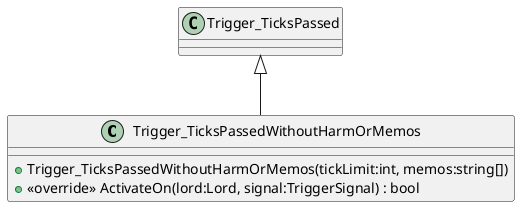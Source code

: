 @startuml
class Trigger_TicksPassedWithoutHarmOrMemos {
    + Trigger_TicksPassedWithoutHarmOrMemos(tickLimit:int, memos:string[])
    + <<override>> ActivateOn(lord:Lord, signal:TriggerSignal) : bool
}
Trigger_TicksPassed <|-- Trigger_TicksPassedWithoutHarmOrMemos
@enduml
